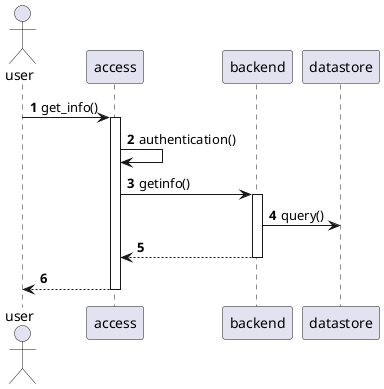 @startuml

autonumber
actor user

user -> access ++ : get_info()
access -> access : authentication()
  access -> backend ++ : getinfo()
    backend -> datastore : query()
  return
return

@enduml
